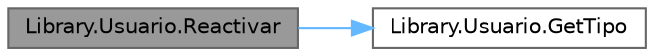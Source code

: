 digraph "Library.Usuario.Reactivar"
{
 // INTERACTIVE_SVG=YES
 // LATEX_PDF_SIZE
  bgcolor="transparent";
  edge [fontname=Helvetica,fontsize=10,labelfontname=Helvetica,labelfontsize=10];
  node [fontname=Helvetica,fontsize=10,shape=box,height=0.2,width=0.4];
  rankdir="LR";
  Node1 [label="Library.Usuario.Reactivar",height=0.2,width=0.4,color="gray40", fillcolor="grey60", style="filled", fontcolor="black",tooltip="Método para activar un usuario."];
  Node1 -> Node2 [color="steelblue1",style="solid"];
  Node2 [label="Library.Usuario.GetTipo",height=0.2,width=0.4,color="grey40", fillcolor="white", style="filled",URL="$classLibrary_1_1Usuario.html#a33099664c3da6b61454db7c3343deceb",tooltip="Checkea que tipo de usuario es, puede ser Administrador, Trabajador o Empleador."];
}
